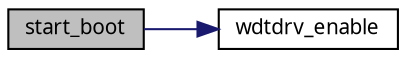 digraph G
{
  edge [fontname="FreeSans.ttf",fontsize=10,labelfontname="FreeSans.ttf",labelfontsize=10];
  node [fontname="FreeSans.ttf",fontsize=10,shape=record];
  rankdir=LR;
  Node1 [label="start_boot",height=0.2,width=0.4,color="black", fillcolor="grey75", style="filled" fontcolor="black"];
  Node1 -> Node2 [color="midnightblue",fontsize=10,style="solid",fontname="FreeSans.ttf"];
  Node2 [label="wdtdrv_enable",height=0.2,width=0.4,color="black", fillcolor="white", style="filled",URL="$a00072.html#g8ebb0278e7ddba69d860f75b6789d720",tooltip="This functions activates the hardware watchdog timer System Reset Mode only."];
}
